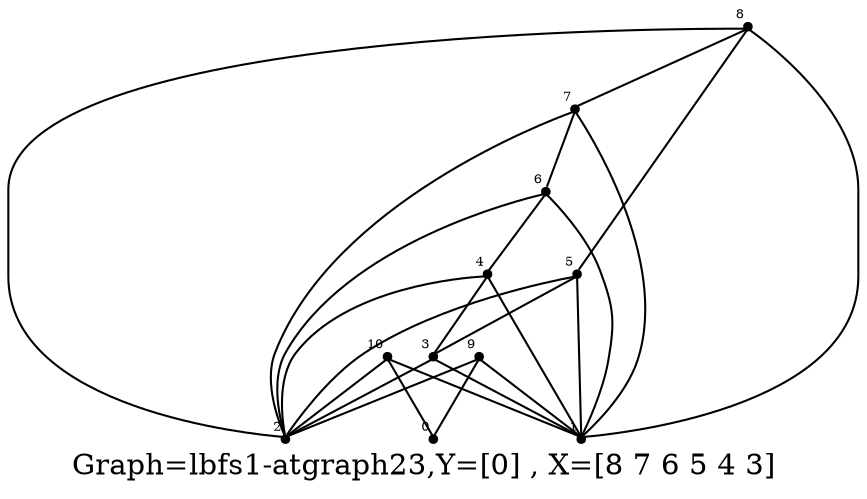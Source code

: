 /* Created by igraph 0.8.0-pre+0200568 */
graph {
  graph [
    label="Graph=lbfs1-atgraph23,Y=[0] , X=[8 7 6 5 4 3]  "
    labelloc=bottom
  ];
  0 [
    pos="3.000000,2.000000!"
    shape=point
    fontsize=6
    xlabel=0
  ];
  1 [
    pos="0.900000,3.000000!"
    shape=point
    fontsize=6
    xlabel=1
  ];
  2 [
    pos="1.000000,2.000000!"
    shape=point
    fontsize=6
    xlabel=2
  ];
  3 [
    pos="-0.100000,5.000000!"
    shape=point
    fontsize=6
    xlabel=3
  ];
  4 [
    pos="0.000000,4.000000!"
    shape=point
    fontsize=6
    xlabel=4
  ];
  5 [
    pos="-0.100000,3.000000!"
    shape=point
    fontsize=6
    xlabel=5
  ];
  6 [
    pos="0.000000,2.000000!"
    shape=point
    fontsize=6
    xlabel=6
  ];
  7 [
    pos="-0.100000,1.000000!"
    shape=point
    fontsize=6
    xlabel=7
  ];
  8 [
    pos="0.000000,0.000000!"
    shape=point
    fontsize=6
    xlabel=8
  ];
  9 [
    pos="1.900000,3.000000!"
    shape=point
    fontsize=6
    xlabel=9
  ];
  10 [
    pos="2.000000,2.000000!"
    shape=point
    fontsize=6
    xlabel=10
  ];

  9 -- 0;
  10 -- 0;
  9 -- 1;
  9 -- 2;
  10 -- 1;
  10 -- 2;
  3 -- 1;
  4 -- 1;
  5 -- 1;
  6 -- 1;
  7 -- 1;
  8 -- 1;
  3 -- 2;
  4 -- 2;
  5 -- 2;
  6 -- 2;
  7 -- 2;
  8 -- 2;
  4 -- 3;
  5 -- 3;
  6 -- 4;
  8 -- 5;
  7 -- 6;
  8 -- 7;
}
